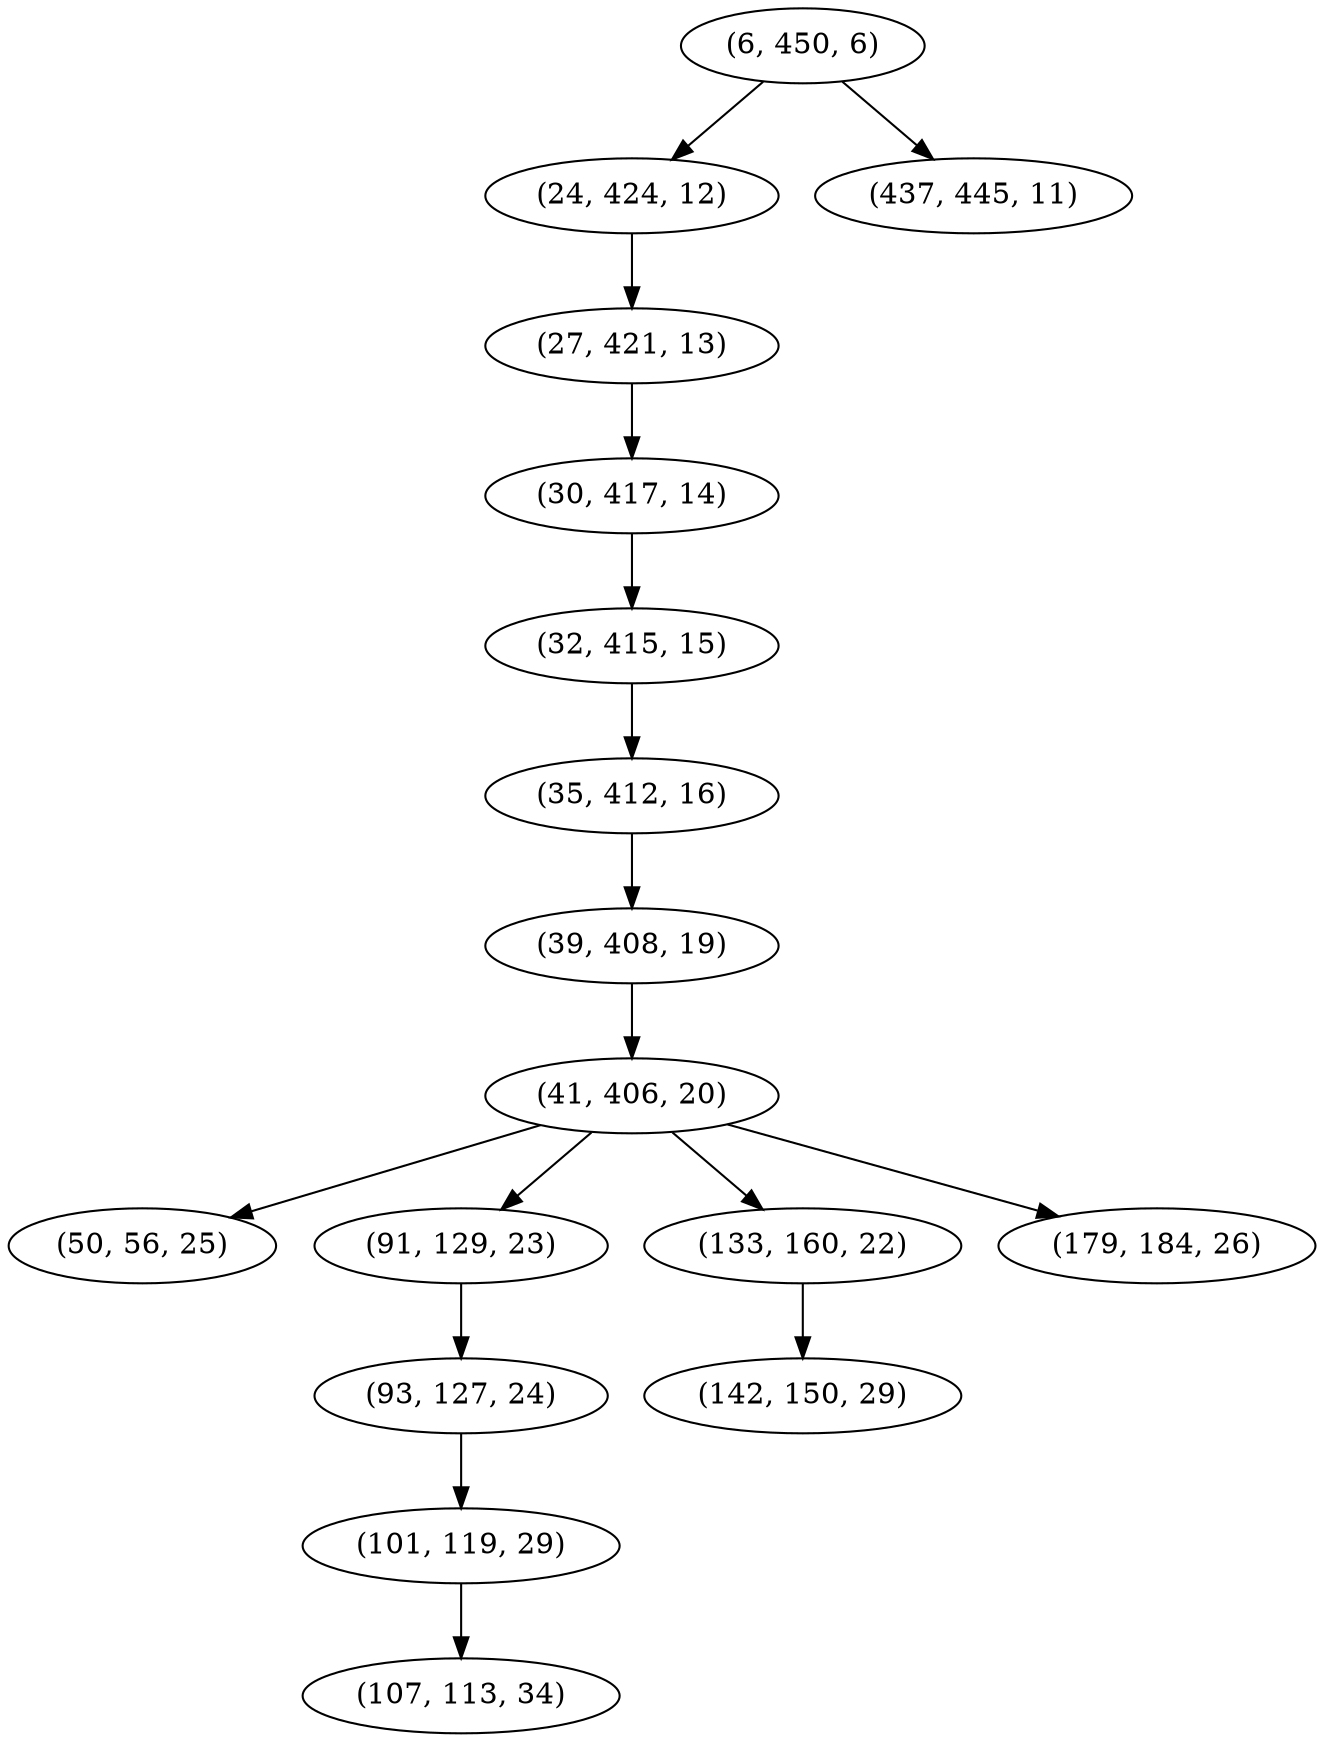 digraph tree {
    "(6, 450, 6)";
    "(24, 424, 12)";
    "(27, 421, 13)";
    "(30, 417, 14)";
    "(32, 415, 15)";
    "(35, 412, 16)";
    "(39, 408, 19)";
    "(41, 406, 20)";
    "(50, 56, 25)";
    "(91, 129, 23)";
    "(93, 127, 24)";
    "(101, 119, 29)";
    "(107, 113, 34)";
    "(133, 160, 22)";
    "(142, 150, 29)";
    "(179, 184, 26)";
    "(437, 445, 11)";
    "(6, 450, 6)" -> "(24, 424, 12)";
    "(6, 450, 6)" -> "(437, 445, 11)";
    "(24, 424, 12)" -> "(27, 421, 13)";
    "(27, 421, 13)" -> "(30, 417, 14)";
    "(30, 417, 14)" -> "(32, 415, 15)";
    "(32, 415, 15)" -> "(35, 412, 16)";
    "(35, 412, 16)" -> "(39, 408, 19)";
    "(39, 408, 19)" -> "(41, 406, 20)";
    "(41, 406, 20)" -> "(50, 56, 25)";
    "(41, 406, 20)" -> "(91, 129, 23)";
    "(41, 406, 20)" -> "(133, 160, 22)";
    "(41, 406, 20)" -> "(179, 184, 26)";
    "(91, 129, 23)" -> "(93, 127, 24)";
    "(93, 127, 24)" -> "(101, 119, 29)";
    "(101, 119, 29)" -> "(107, 113, 34)";
    "(133, 160, 22)" -> "(142, 150, 29)";
}
